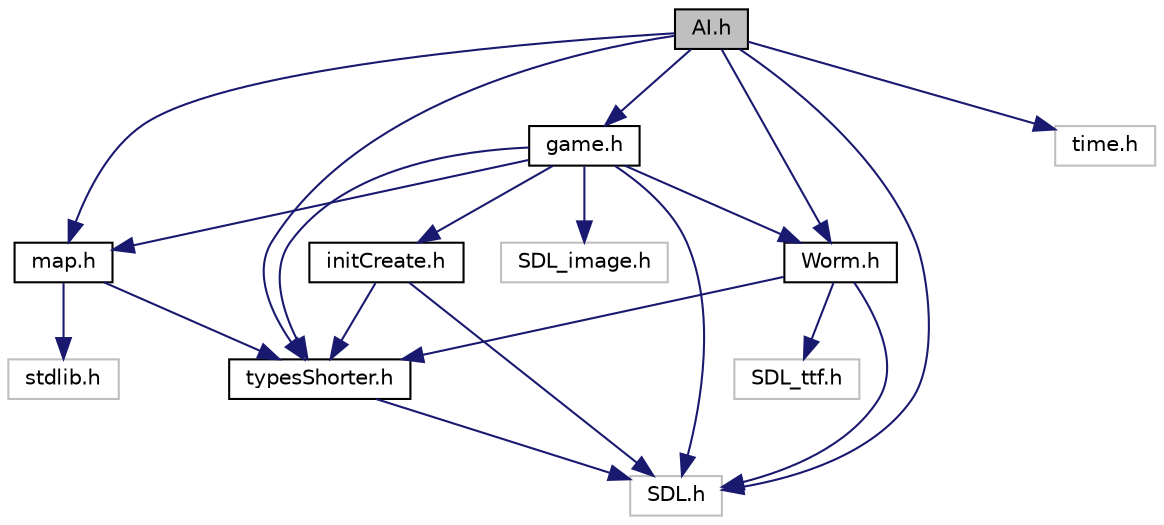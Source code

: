 digraph "AI.h"
{
 // LATEX_PDF_SIZE
  edge [fontname="Helvetica",fontsize="10",labelfontname="Helvetica",labelfontsize="10"];
  node [fontname="Helvetica",fontsize="10",shape=record];
  Node0 [label="AI.h",height=0.2,width=0.4,color="black", fillcolor="grey75", style="filled", fontcolor="black",tooltip="Contains definitions of functions used in ai.c."];
  Node0 -> Node1 [color="midnightblue",fontsize="10",style="solid",fontname="Helvetica"];
  Node1 [label="typesShorter.h",height=0.2,width=0.4,color="black", fillcolor="white", style="filled",URL="$types_shorter_8h.html",tooltip=" "];
  Node1 -> Node2 [color="midnightblue",fontsize="10",style="solid",fontname="Helvetica"];
  Node2 [label="SDL.h",height=0.2,width=0.4,color="grey75", fillcolor="white", style="filled",tooltip=" "];
  Node0 -> Node2 [color="midnightblue",fontsize="10",style="solid",fontname="Helvetica"];
  Node0 -> Node3 [color="midnightblue",fontsize="10",style="solid",fontname="Helvetica"];
  Node3 [label="Worm.h",height=0.2,width=0.4,color="black", fillcolor="white", style="filled",URL="$_worm_8h.html",tooltip="Containts declarations of Worm and Missile structure as well as funcions used for them."];
  Node3 -> Node2 [color="midnightblue",fontsize="10",style="solid",fontname="Helvetica"];
  Node3 -> Node1 [color="midnightblue",fontsize="10",style="solid",fontname="Helvetica"];
  Node3 -> Node4 [color="midnightblue",fontsize="10",style="solid",fontname="Helvetica"];
  Node4 [label="SDL_ttf.h",height=0.2,width=0.4,color="grey75", fillcolor="white", style="filled",tooltip=" "];
  Node0 -> Node5 [color="midnightblue",fontsize="10",style="solid",fontname="Helvetica"];
  Node5 [label="game.h",height=0.2,width=0.4,color="black", fillcolor="white", style="filled",URL="$game_8h.html",tooltip="Contains definitions of all functions written and used in game.c."];
  Node5 -> Node6 [color="midnightblue",fontsize="10",style="solid",fontname="Helvetica"];
  Node6 [label="map.h",height=0.2,width=0.4,color="black", fillcolor="white", style="filled",URL="$map_8h.html",tooltip="Contains structure used for map and definition of CreateMap and UpdateMap functions."];
  Node6 -> Node7 [color="midnightblue",fontsize="10",style="solid",fontname="Helvetica"];
  Node7 [label="stdlib.h",height=0.2,width=0.4,color="grey75", fillcolor="white", style="filled",tooltip=" "];
  Node6 -> Node1 [color="midnightblue",fontsize="10",style="solid",fontname="Helvetica"];
  Node5 -> Node8 [color="midnightblue",fontsize="10",style="solid",fontname="Helvetica"];
  Node8 [label="initCreate.h",height=0.2,width=0.4,color="black", fillcolor="white", style="filled",URL="$init_create_8h.html",tooltip="Contains declarations of functions for initialization and creation of SDL objects."];
  Node8 -> Node2 [color="midnightblue",fontsize="10",style="solid",fontname="Helvetica"];
  Node8 -> Node1 [color="midnightblue",fontsize="10",style="solid",fontname="Helvetica"];
  Node5 -> Node2 [color="midnightblue",fontsize="10",style="solid",fontname="Helvetica"];
  Node5 -> Node9 [color="midnightblue",fontsize="10",style="solid",fontname="Helvetica"];
  Node9 [label="SDL_image.h",height=0.2,width=0.4,color="grey75", fillcolor="white", style="filled",tooltip=" "];
  Node5 -> Node3 [color="midnightblue",fontsize="10",style="solid",fontname="Helvetica"];
  Node5 -> Node1 [color="midnightblue",fontsize="10",style="solid",fontname="Helvetica"];
  Node0 -> Node6 [color="midnightblue",fontsize="10",style="solid",fontname="Helvetica"];
  Node0 -> Node10 [color="midnightblue",fontsize="10",style="solid",fontname="Helvetica"];
  Node10 [label="time.h",height=0.2,width=0.4,color="grey75", fillcolor="white", style="filled",tooltip=" "];
}
